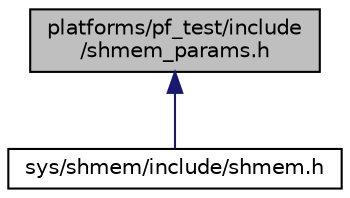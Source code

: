 digraph "platforms/pf_test/include/shmem_params.h"
{
 // LATEX_PDF_SIZE
  bgcolor="transparent";
  edge [fontname="Helvetica",fontsize="10",labelfontname="Helvetica",labelfontsize="10"];
  node [fontname="Helvetica",fontsize="10",shape=record];
  Node1 [label="platforms/pf_test/include\l/shmem_params.h",height=0.2,width=0.4,color="black", fillcolor="grey75", style="filled", fontcolor="black",tooltip="Parameters for shmem."];
  Node1 -> Node2 [dir="back",color="midnightblue",fontsize="10",style="solid",fontname="Helvetica"];
  Node2 [label="sys/shmem/include/shmem.h",height=0.2,width=0.4,color="black",URL="$shmem_8h.html",tooltip="Public API for shmem module."];
}
